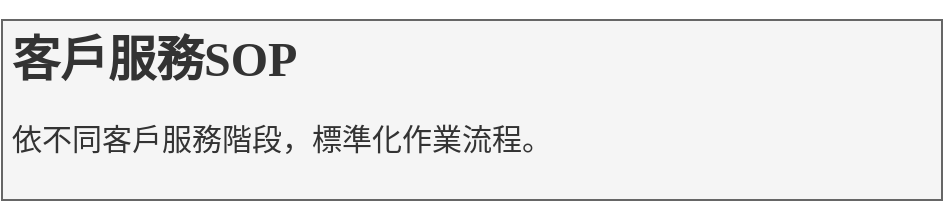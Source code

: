 <mxfile version="12.5.5" type="github"><diagram id="WJbkcrBmJmuA8XXHKe5_" name="第1頁"><mxGraphModel dx="1550" dy="836" grid="1" gridSize="10" guides="1" tooltips="1" connect="1" arrows="1" fold="1" page="1" pageScale="1" pageWidth="827" pageHeight="1169" math="0" shadow="0" extFonts="Noto Sans^https://fonts.googleapis.com/css?family=Noto+Sans|Noto Sans CJK^https://fonts.googleapis.com/css?family=Noto+Sans+CJK|Noto Sans TC^https://fonts.googleapis.com/css?family=Noto+Sans+TC"><root><mxCell id="0"/><mxCell id="1" parent="0"/><mxCell id="_CbOn4KpQWJh2y3hmL9X-1" value="&lt;h1&gt;客戶服務SOP&lt;/h1&gt;&lt;p&gt;&lt;font style=&quot;font-size: 15px&quot;&gt;依不同客戶服務階段，標準化作業流程。&lt;/font&gt;&lt;/p&gt;" style="text;html=1;strokeColor=#666666;fillColor=#f5f5f5;spacing=5;spacingTop=-20;whiteSpace=wrap;overflow=hidden;rounded=0;fontColor=#333333;fontFamily=Noto Sans TC;FType=g;" parent="1" vertex="1"><mxGeometry x="20" y="10" width="470" height="90" as="geometry"/></mxCell></root></mxGraphModel></diagram></mxfile>